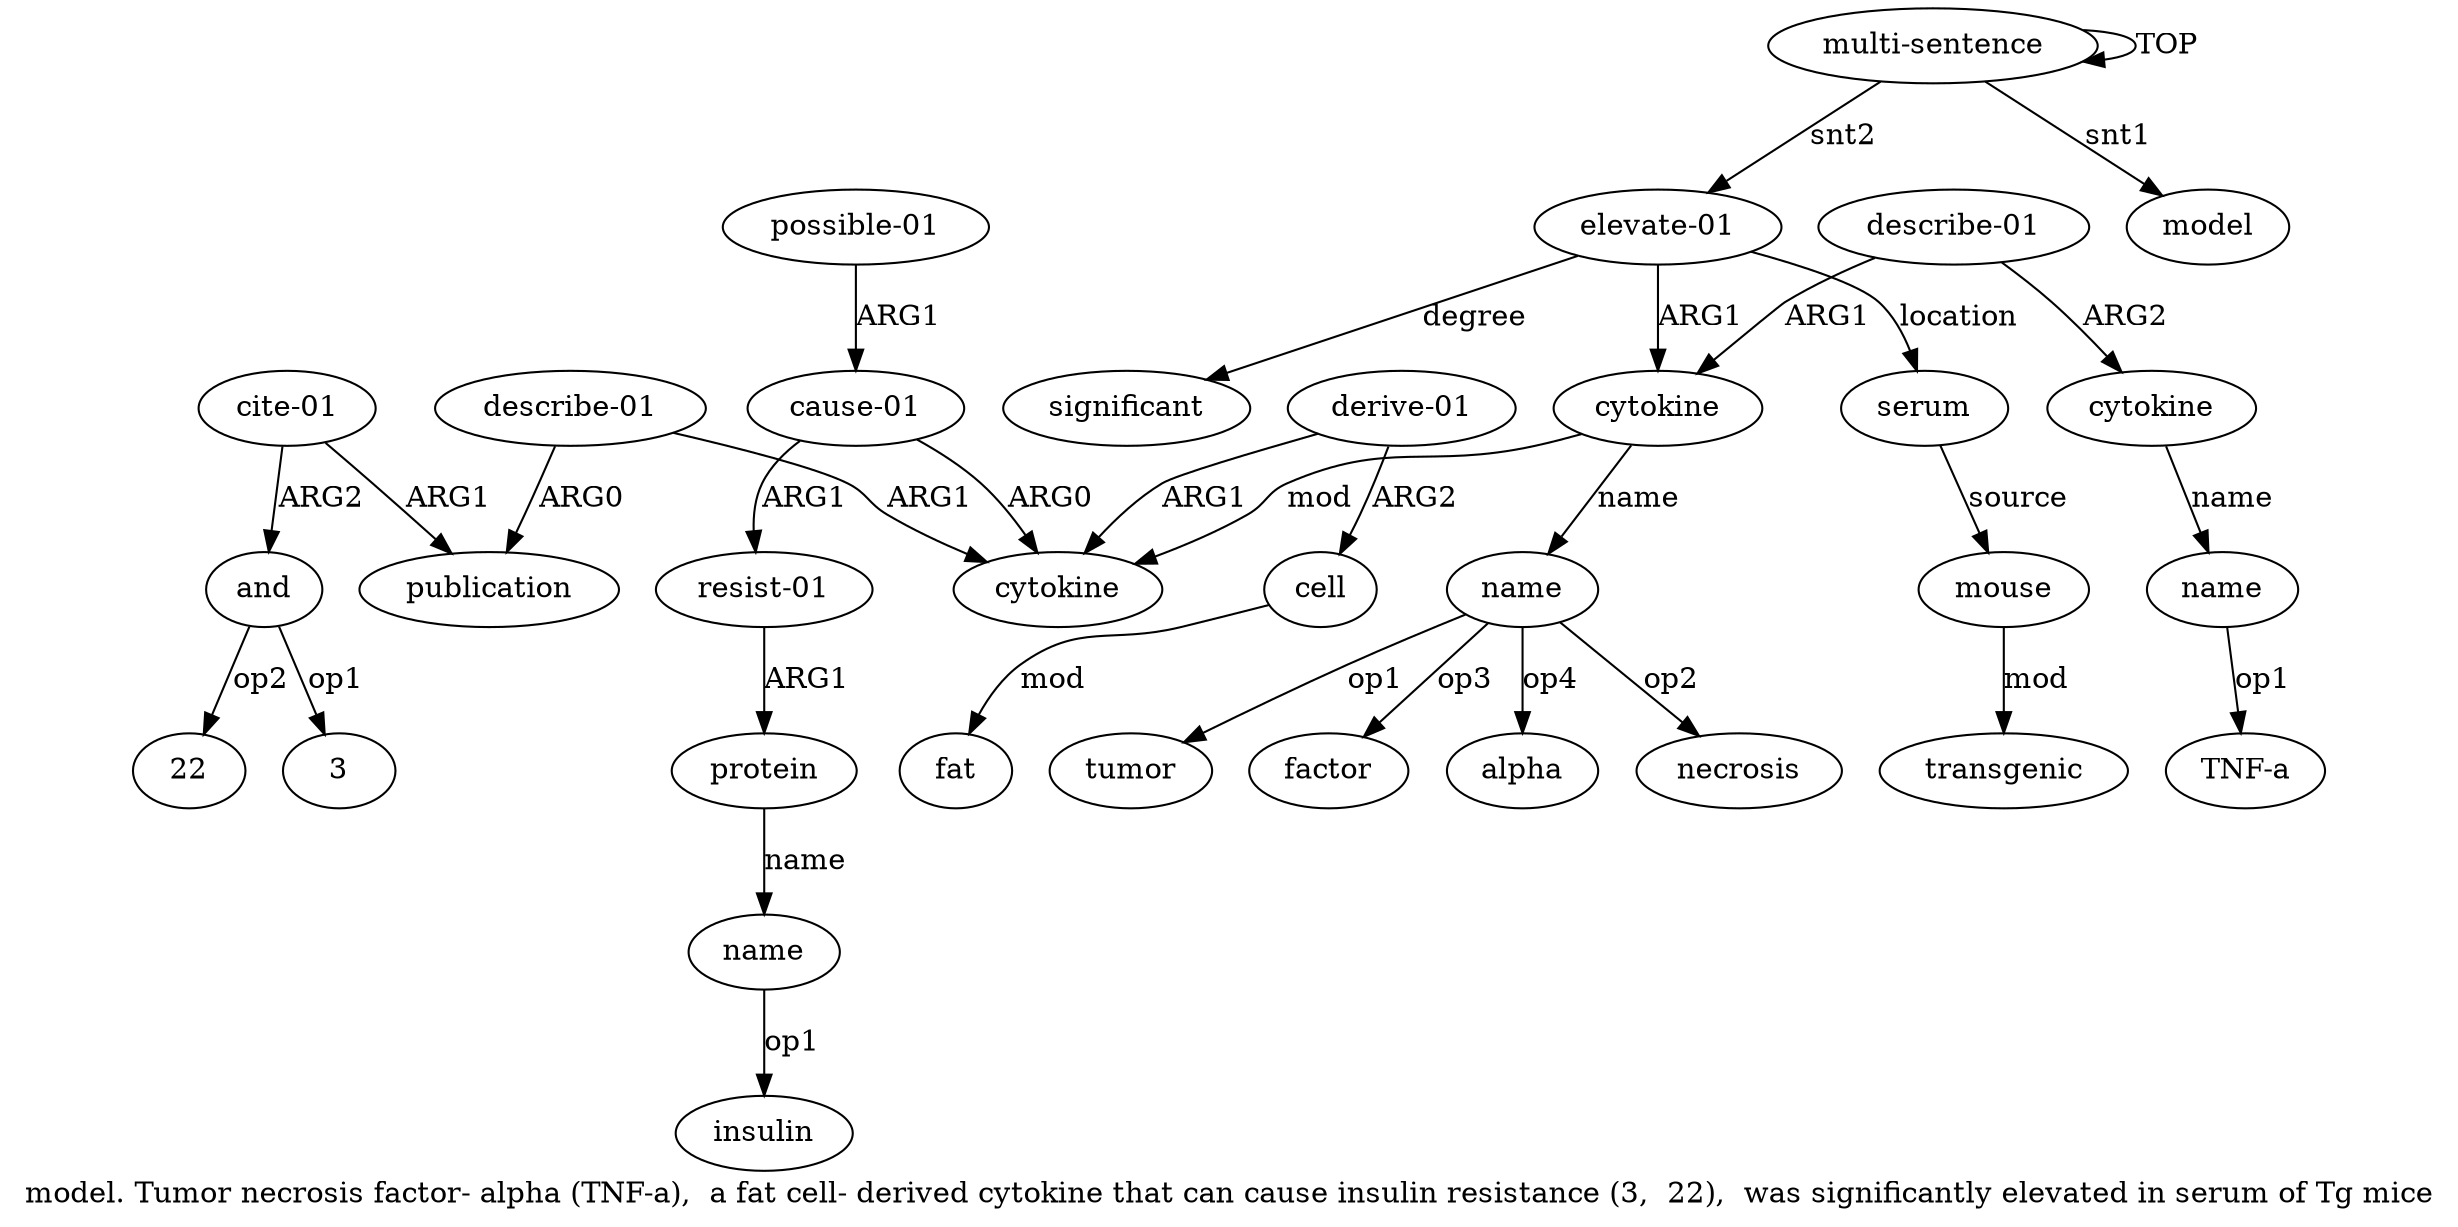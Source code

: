 digraph  {
	graph [label="model. Tumor necrosis factor- alpha (TNF-a),  a fat cell- derived cytokine that can cause insulin resistance (3,  22),  was significantly \
elevated in serum of Tg mice"];
	node [label="\N"];
	a20	 [color=black,
		gold_ind=20,
		gold_label=and,
		label=and,
		test_ind=20,
		test_label=and];
	"a20 22"	 [color=black,
		gold_ind=-1,
		gold_label=22,
		label=22,
		test_ind=-1,
		test_label=22];
	a20 -> "a20 22" [key=0,
	color=black,
	gold_label=op2,
	label=op2,
	test_label=op2];
"a20 3" [color=black,
	gold_ind=-1,
	gold_label=3,
	label=3,
	test_ind=-1,
	test_label=3];
a20 -> "a20 3" [key=0,
color=black,
gold_label=op1,
label=op1,
test_label=op1];
a21 [color=black,
gold_ind=21,
gold_label=significant,
label=significant,
test_ind=21,
test_label=significant];
a22 [color=black,
gold_ind=22,
gold_label=serum,
label=serum,
test_ind=22,
test_label=serum];
a23 [color=black,
gold_ind=23,
gold_label=mouse,
label=mouse,
test_ind=23,
test_label=mouse];
a22 -> a23 [key=0,
color=black,
gold_label=source,
label=source,
test_label=source];
a24 [color=black,
gold_ind=24,
gold_label=transgenic,
label=transgenic,
test_ind=24,
test_label=transgenic];
a23 -> a24 [key=0,
color=black,
gold_label=mod,
label=mod,
test_label=mod];
"a7 TNF-a" [color=black,
gold_ind=-1,
gold_label="TNF-a",
label="TNF-a",
test_ind=-1,
test_label="TNF-a"];
"a4 alpha" [color=black,
gold_ind=-1,
gold_label=alpha,
label=alpha,
test_ind=-1,
test_label=alpha];
"a4 necrosis" [color=black,
gold_ind=-1,
gold_label=necrosis,
label=necrosis,
test_ind=-1,
test_label=necrosis];
"a4 tumor" [color=black,
gold_ind=-1,
gold_label=tumor,
label=tumor,
test_ind=-1,
test_label=tumor];
a15 [color=black,
gold_ind=15,
gold_label=name,
label=name,
test_ind=15,
test_label=name];
"a15 insulin" [color=black,
gold_ind=-1,
gold_label=insulin,
label=insulin,
test_ind=-1,
test_label=insulin];
a15 -> "a15 insulin" [key=0,
color=black,
gold_label=op1,
label=op1,
test_label=op1];
a14 [color=black,
gold_ind=14,
gold_label=protein,
label=protein,
test_ind=14,
test_label=protein];
a14 -> a15 [key=0,
color=black,
gold_label=name,
label=name,
test_label=name];
a17 [color=black,
gold_ind=17,
gold_label="describe-01",
label="describe-01",
test_ind=17,
test_label="describe-01"];
a18 [color=black,
gold_ind=18,
gold_label=publication,
label=publication,
test_ind=18,
test_label=publication];
a17 -> a18 [key=0,
color=black,
gold_label=ARG0,
label=ARG0,
test_label=ARG0];
a8 [color=black,
gold_ind=8,
gold_label=cytokine,
label=cytokine,
test_ind=8,
test_label=cytokine];
a17 -> a8 [key=0,
color=black,
gold_label=ARG1,
label=ARG1,
test_label=ARG1];
a16 [color=black,
gold_ind=16,
gold_label="possible-01",
label="possible-01",
test_ind=16,
test_label="possible-01"];
a12 [color=black,
gold_ind=12,
gold_label="cause-01",
label="cause-01",
test_ind=12,
test_label="cause-01"];
a16 -> a12 [key=0,
color=black,
gold_label=ARG1,
label=ARG1,
test_label=ARG1];
a11 [color=black,
gold_ind=11,
gold_label=fat,
label=fat,
test_ind=11,
test_label=fat];
a10 [color=black,
gold_ind=10,
gold_label=cell,
label=cell,
test_ind=10,
test_label=cell];
a10 -> a11 [key=0,
color=black,
gold_label=mod,
label=mod,
test_label=mod];
a13 [color=black,
gold_ind=13,
gold_label="resist-01",
label="resist-01",
test_ind=13,
test_label="resist-01"];
a13 -> a14 [key=0,
color=black,
gold_label=ARG1,
label=ARG1,
test_label=ARG1];
a12 -> a13 [key=0,
color=black,
gold_label=ARG1,
label=ARG1,
test_label=ARG1];
a12 -> a8 [key=0,
color=black,
gold_label=ARG0,
label=ARG0,
test_label=ARG0];
a19 [color=black,
gold_ind=19,
gold_label="cite-01",
label="cite-01",
test_ind=19,
test_label="cite-01"];
a19 -> a20 [key=0,
color=black,
gold_label=ARG2,
label=ARG2,
test_label=ARG2];
a19 -> a18 [key=0,
color=black,
gold_label=ARG1,
label=ARG1,
test_label=ARG1];
a1 [color=black,
gold_ind=1,
gold_label=model,
label=model,
test_ind=1,
test_label=model];
a0 [color=black,
gold_ind=0,
gold_label="multi-sentence",
label="multi-sentence",
test_ind=0,
test_label="multi-sentence"];
a0 -> a1 [key=0,
color=black,
gold_label=snt1,
label=snt1,
test_label=snt1];
a0 -> a0 [key=0,
color=black,
gold_label=TOP,
label=TOP,
test_label=TOP];
a2 [color=black,
gold_ind=2,
gold_label="elevate-01",
label="elevate-01",
test_ind=2,
test_label="elevate-01"];
a0 -> a2 [key=0,
color=black,
gold_label=snt2,
label=snt2,
test_label=snt2];
a3 [color=black,
gold_ind=3,
gold_label=cytokine,
label=cytokine,
test_ind=3,
test_label=cytokine];
a4 [color=black,
gold_ind=4,
gold_label=name,
label=name,
test_ind=4,
test_label=name];
a3 -> a4 [key=0,
color=black,
gold_label=name,
label=name,
test_label=name];
a3 -> a8 [key=0,
color=black,
gold_label=mod,
label=mod,
test_label=mod];
a2 -> a21 [key=0,
color=black,
gold_label=degree,
label=degree,
test_label=degree];
a2 -> a22 [key=0,
color=black,
gold_label=location,
label=location,
test_label=location];
a2 -> a3 [key=0,
color=black,
gold_label=ARG1,
label=ARG1,
test_label=ARG1];
a5 [color=black,
gold_ind=5,
gold_label="describe-01",
label="describe-01",
test_ind=5,
test_label="describe-01"];
a5 -> a3 [key=0,
color=black,
gold_label=ARG1,
label=ARG1,
test_label=ARG1];
a6 [color=black,
gold_ind=6,
gold_label=cytokine,
label=cytokine,
test_ind=6,
test_label=cytokine];
a5 -> a6 [key=0,
color=black,
gold_label=ARG2,
label=ARG2,
test_label=ARG2];
a4 -> "a4 alpha" [key=0,
color=black,
gold_label=op4,
label=op4,
test_label=op4];
a4 -> "a4 necrosis" [key=0,
color=black,
gold_label=op2,
label=op2,
test_label=op2];
a4 -> "a4 tumor" [key=0,
color=black,
gold_label=op1,
label=op1,
test_label=op1];
"a4 factor" [color=black,
gold_ind=-1,
gold_label=factor,
label=factor,
test_ind=-1,
test_label=factor];
a4 -> "a4 factor" [key=0,
color=black,
gold_label=op3,
label=op3,
test_label=op3];
a7 [color=black,
gold_ind=7,
gold_label=name,
label=name,
test_ind=7,
test_label=name];
a7 -> "a7 TNF-a" [key=0,
color=black,
gold_label=op1,
label=op1,
test_label=op1];
a6 -> a7 [key=0,
color=black,
gold_label=name,
label=name,
test_label=name];
a9 [color=black,
gold_ind=9,
gold_label="derive-01",
label="derive-01",
test_ind=9,
test_label="derive-01"];
a9 -> a10 [key=0,
color=black,
gold_label=ARG2,
label=ARG2,
test_label=ARG2];
a9 -> a8 [key=0,
color=black,
gold_label=ARG1,
label=ARG1,
test_label=ARG1];
}
